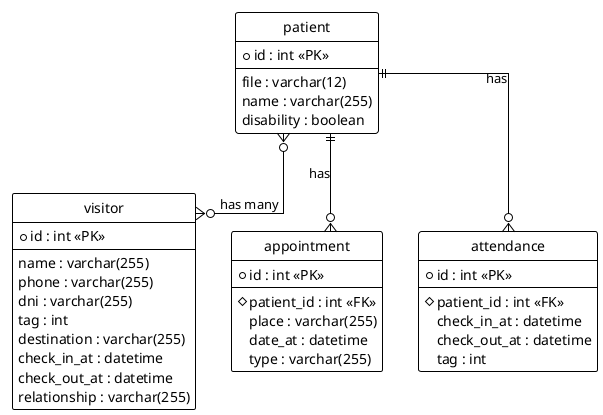 @startuml
!theme plain
hide circle
skinparam linetype ortho

' Entities
entity "patient" {
  * id : int <<PK>>
  --
  file : varchar(12)
  name : varchar(255)
  disability : boolean
}

entity "visitor" {
  * id : int <<PK>>
  --
  name : varchar(255)
  phone : varchar(255)
  dni : varchar(255)
  tag : int
  destination : varchar(255)
  check_in_at : datetime
  check_out_at : datetime
  relationship : varchar(255)
}

entity "appointment" {
  * id : int <<PK>>
  --
  # patient_id : int <<FK>>
  place : varchar(255)
  date_at : datetime
  type : varchar(255)
}

entity "attendance" {
  * id : int <<PK>>
  --
  # patient_id : int <<FK>>
  check_in_at : datetime
  check_out_at : datetime
  tag : int
}

' Relationships
patient ||--o{ appointment : "has"
patient ||--o{ attendance : "has"
patient }o--o{ visitor : "has many"

@enduml